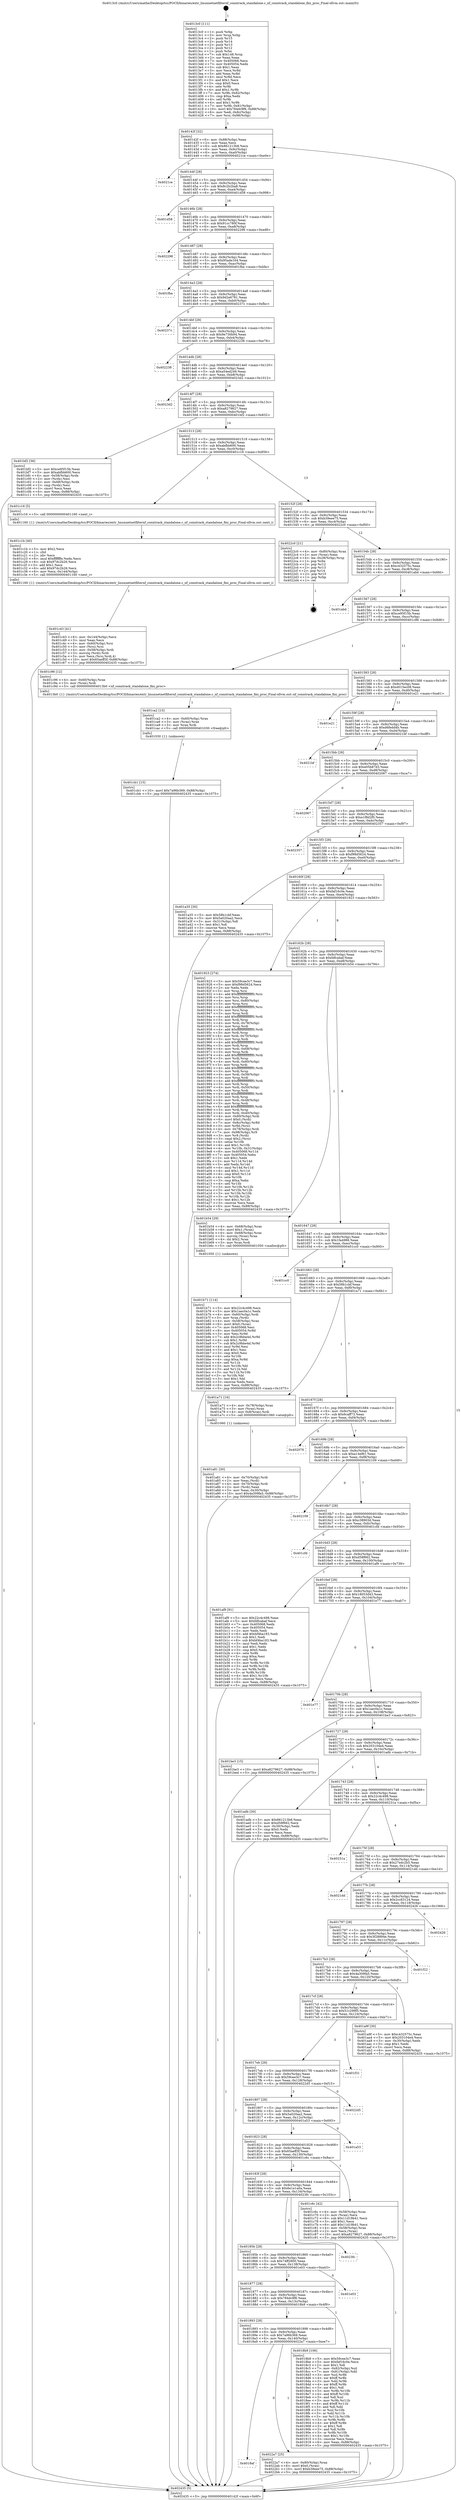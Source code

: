 digraph "0x4013c0" {
  label = "0x4013c0 (/mnt/c/Users/mathe/Desktop/tcc/POCII/binaries/extr_linuxnetnetfilternf_conntrack_standalone.c_nf_conntrack_standalone_fini_proc_Final-ollvm.out::main(0))"
  labelloc = "t"
  node[shape=record]

  Entry [label="",width=0.3,height=0.3,shape=circle,fillcolor=black,style=filled]
  "0x40142f" [label="{
     0x40142f [32]\l
     | [instrs]\l
     &nbsp;&nbsp;0x40142f \<+6\>: mov -0x88(%rbp),%eax\l
     &nbsp;&nbsp;0x401435 \<+2\>: mov %eax,%ecx\l
     &nbsp;&nbsp;0x401437 \<+6\>: sub $0x861213b8,%ecx\l
     &nbsp;&nbsp;0x40143d \<+6\>: mov %eax,-0x9c(%rbp)\l
     &nbsp;&nbsp;0x401443 \<+6\>: mov %ecx,-0xa0(%rbp)\l
     &nbsp;&nbsp;0x401449 \<+6\>: je 00000000004021ce \<main+0xe0e\>\l
  }"]
  "0x4021ce" [label="{
     0x4021ce\l
  }", style=dashed]
  "0x40144f" [label="{
     0x40144f [28]\l
     | [instrs]\l
     &nbsp;&nbsp;0x40144f \<+5\>: jmp 0000000000401454 \<main+0x94\>\l
     &nbsp;&nbsp;0x401454 \<+6\>: mov -0x9c(%rbp),%eax\l
     &nbsp;&nbsp;0x40145a \<+5\>: sub $0x8c2b2ba8,%eax\l
     &nbsp;&nbsp;0x40145f \<+6\>: mov %eax,-0xa4(%rbp)\l
     &nbsp;&nbsp;0x401465 \<+6\>: je 0000000000401d58 \<main+0x998\>\l
  }"]
  Exit [label="",width=0.3,height=0.3,shape=circle,fillcolor=black,style=filled,peripheries=2]
  "0x401d58" [label="{
     0x401d58\l
  }", style=dashed]
  "0x40146b" [label="{
     0x40146b [28]\l
     | [instrs]\l
     &nbsp;&nbsp;0x40146b \<+5\>: jmp 0000000000401470 \<main+0xb0\>\l
     &nbsp;&nbsp;0x401470 \<+6\>: mov -0x9c(%rbp),%eax\l
     &nbsp;&nbsp;0x401476 \<+5\>: sub $0x91cc780f,%eax\l
     &nbsp;&nbsp;0x40147b \<+6\>: mov %eax,-0xa8(%rbp)\l
     &nbsp;&nbsp;0x401481 \<+6\>: je 0000000000402298 \<main+0xed8\>\l
  }"]
  "0x4018af" [label="{
     0x4018af\l
  }", style=dashed]
  "0x402298" [label="{
     0x402298\l
  }", style=dashed]
  "0x401487" [label="{
     0x401487 [28]\l
     | [instrs]\l
     &nbsp;&nbsp;0x401487 \<+5\>: jmp 000000000040148c \<main+0xcc\>\l
     &nbsp;&nbsp;0x40148c \<+6\>: mov -0x9c(%rbp),%eax\l
     &nbsp;&nbsp;0x401492 \<+5\>: sub $0x95ade164,%eax\l
     &nbsp;&nbsp;0x401497 \<+6\>: mov %eax,-0xac(%rbp)\l
     &nbsp;&nbsp;0x40149d \<+6\>: je 0000000000401fba \<main+0xbfa\>\l
  }"]
  "0x4022a7" [label="{
     0x4022a7 [25]\l
     | [instrs]\l
     &nbsp;&nbsp;0x4022a7 \<+4\>: mov -0x80(%rbp),%rax\l
     &nbsp;&nbsp;0x4022ab \<+6\>: movl $0x0,(%rax)\l
     &nbsp;&nbsp;0x4022b1 \<+10\>: movl $0xb39eee75,-0x88(%rbp)\l
     &nbsp;&nbsp;0x4022bb \<+5\>: jmp 0000000000402435 \<main+0x1075\>\l
  }"]
  "0x401fba" [label="{
     0x401fba\l
  }", style=dashed]
  "0x4014a3" [label="{
     0x4014a3 [28]\l
     | [instrs]\l
     &nbsp;&nbsp;0x4014a3 \<+5\>: jmp 00000000004014a8 \<main+0xe8\>\l
     &nbsp;&nbsp;0x4014a8 \<+6\>: mov -0x9c(%rbp),%eax\l
     &nbsp;&nbsp;0x4014ae \<+5\>: sub $0x9d2e6781,%eax\l
     &nbsp;&nbsp;0x4014b3 \<+6\>: mov %eax,-0xb0(%rbp)\l
     &nbsp;&nbsp;0x4014b9 \<+6\>: je 000000000040237c \<main+0xfbc\>\l
  }"]
  "0x401cb1" [label="{
     0x401cb1 [15]\l
     | [instrs]\l
     &nbsp;&nbsp;0x401cb1 \<+10\>: movl $0x7a96b369,-0x88(%rbp)\l
     &nbsp;&nbsp;0x401cbb \<+5\>: jmp 0000000000402435 \<main+0x1075\>\l
  }"]
  "0x40237c" [label="{
     0x40237c\l
  }", style=dashed]
  "0x4014bf" [label="{
     0x4014bf [28]\l
     | [instrs]\l
     &nbsp;&nbsp;0x4014bf \<+5\>: jmp 00000000004014c4 \<main+0x104\>\l
     &nbsp;&nbsp;0x4014c4 \<+6\>: mov -0x9c(%rbp),%eax\l
     &nbsp;&nbsp;0x4014ca \<+5\>: sub $0x9e730b94,%eax\l
     &nbsp;&nbsp;0x4014cf \<+6\>: mov %eax,-0xb4(%rbp)\l
     &nbsp;&nbsp;0x4014d5 \<+6\>: je 0000000000402238 \<main+0xe78\>\l
  }"]
  "0x401ca2" [label="{
     0x401ca2 [15]\l
     | [instrs]\l
     &nbsp;&nbsp;0x401ca2 \<+4\>: mov -0x60(%rbp),%rax\l
     &nbsp;&nbsp;0x401ca6 \<+3\>: mov (%rax),%rax\l
     &nbsp;&nbsp;0x401ca9 \<+3\>: mov %rax,%rdi\l
     &nbsp;&nbsp;0x401cac \<+5\>: call 0000000000401030 \<free@plt\>\l
     | [calls]\l
     &nbsp;&nbsp;0x401030 \{1\} (unknown)\l
  }"]
  "0x402238" [label="{
     0x402238\l
  }", style=dashed]
  "0x4014db" [label="{
     0x4014db [28]\l
     | [instrs]\l
     &nbsp;&nbsp;0x4014db \<+5\>: jmp 00000000004014e0 \<main+0x120\>\l
     &nbsp;&nbsp;0x4014e0 \<+6\>: mov -0x9c(%rbp),%eax\l
     &nbsp;&nbsp;0x4014e6 \<+5\>: sub $0xa54ed249,%eax\l
     &nbsp;&nbsp;0x4014eb \<+6\>: mov %eax,-0xb8(%rbp)\l
     &nbsp;&nbsp;0x4014f1 \<+6\>: je 00000000004023d2 \<main+0x1012\>\l
  }"]
  "0x401c43" [label="{
     0x401c43 [41]\l
     | [instrs]\l
     &nbsp;&nbsp;0x401c43 \<+6\>: mov -0x144(%rbp),%ecx\l
     &nbsp;&nbsp;0x401c49 \<+3\>: imul %eax,%ecx\l
     &nbsp;&nbsp;0x401c4c \<+4\>: mov -0x60(%rbp),%rsi\l
     &nbsp;&nbsp;0x401c50 \<+3\>: mov (%rsi),%rsi\l
     &nbsp;&nbsp;0x401c53 \<+4\>: mov -0x58(%rbp),%rdi\l
     &nbsp;&nbsp;0x401c57 \<+3\>: movslq (%rdi),%rdi\l
     &nbsp;&nbsp;0x401c5a \<+3\>: mov %ecx,(%rsi,%rdi,4)\l
     &nbsp;&nbsp;0x401c5d \<+10\>: movl $0x65aeff3f,-0x88(%rbp)\l
     &nbsp;&nbsp;0x401c67 \<+5\>: jmp 0000000000402435 \<main+0x1075\>\l
  }"]
  "0x4023d2" [label="{
     0x4023d2\l
  }", style=dashed]
  "0x4014f7" [label="{
     0x4014f7 [28]\l
     | [instrs]\l
     &nbsp;&nbsp;0x4014f7 \<+5\>: jmp 00000000004014fc \<main+0x13c\>\l
     &nbsp;&nbsp;0x4014fc \<+6\>: mov -0x9c(%rbp),%eax\l
     &nbsp;&nbsp;0x401502 \<+5\>: sub $0xa8279627,%eax\l
     &nbsp;&nbsp;0x401507 \<+6\>: mov %eax,-0xbc(%rbp)\l
     &nbsp;&nbsp;0x40150d \<+6\>: je 0000000000401bf2 \<main+0x832\>\l
  }"]
  "0x401c1b" [label="{
     0x401c1b [40]\l
     | [instrs]\l
     &nbsp;&nbsp;0x401c1b \<+5\>: mov $0x2,%ecx\l
     &nbsp;&nbsp;0x401c20 \<+1\>: cltd\l
     &nbsp;&nbsp;0x401c21 \<+2\>: idiv %ecx\l
     &nbsp;&nbsp;0x401c23 \<+6\>: imul $0xfffffffe,%edx,%ecx\l
     &nbsp;&nbsp;0x401c29 \<+6\>: sub $0x97dc2b26,%ecx\l
     &nbsp;&nbsp;0x401c2f \<+3\>: add $0x1,%ecx\l
     &nbsp;&nbsp;0x401c32 \<+6\>: add $0x97dc2b26,%ecx\l
     &nbsp;&nbsp;0x401c38 \<+6\>: mov %ecx,-0x144(%rbp)\l
     &nbsp;&nbsp;0x401c3e \<+5\>: call 0000000000401160 \<next_i\>\l
     | [calls]\l
     &nbsp;&nbsp;0x401160 \{1\} (/mnt/c/Users/mathe/Desktop/tcc/POCII/binaries/extr_linuxnetnetfilternf_conntrack_standalone.c_nf_conntrack_standalone_fini_proc_Final-ollvm.out::next_i)\l
  }"]
  "0x401bf2" [label="{
     0x401bf2 [36]\l
     | [instrs]\l
     &nbsp;&nbsp;0x401bf2 \<+5\>: mov $0xce95f15b,%eax\l
     &nbsp;&nbsp;0x401bf7 \<+5\>: mov $0xabfbb600,%ecx\l
     &nbsp;&nbsp;0x401bfc \<+4\>: mov -0x58(%rbp),%rdx\l
     &nbsp;&nbsp;0x401c00 \<+2\>: mov (%rdx),%esi\l
     &nbsp;&nbsp;0x401c02 \<+4\>: mov -0x68(%rbp),%rdx\l
     &nbsp;&nbsp;0x401c06 \<+2\>: cmp (%rdx),%esi\l
     &nbsp;&nbsp;0x401c08 \<+3\>: cmovl %ecx,%eax\l
     &nbsp;&nbsp;0x401c0b \<+6\>: mov %eax,-0x88(%rbp)\l
     &nbsp;&nbsp;0x401c11 \<+5\>: jmp 0000000000402435 \<main+0x1075\>\l
  }"]
  "0x401513" [label="{
     0x401513 [28]\l
     | [instrs]\l
     &nbsp;&nbsp;0x401513 \<+5\>: jmp 0000000000401518 \<main+0x158\>\l
     &nbsp;&nbsp;0x401518 \<+6\>: mov -0x9c(%rbp),%eax\l
     &nbsp;&nbsp;0x40151e \<+5\>: sub $0xabfbb600,%eax\l
     &nbsp;&nbsp;0x401523 \<+6\>: mov %eax,-0xc0(%rbp)\l
     &nbsp;&nbsp;0x401529 \<+6\>: je 0000000000401c16 \<main+0x856\>\l
  }"]
  "0x401b71" [label="{
     0x401b71 [114]\l
     | [instrs]\l
     &nbsp;&nbsp;0x401b71 \<+5\>: mov $0x22c4c498,%ecx\l
     &nbsp;&nbsp;0x401b76 \<+5\>: mov $0x1aec0a1c,%edx\l
     &nbsp;&nbsp;0x401b7b \<+4\>: mov -0x60(%rbp),%rdi\l
     &nbsp;&nbsp;0x401b7f \<+3\>: mov %rax,(%rdi)\l
     &nbsp;&nbsp;0x401b82 \<+4\>: mov -0x58(%rbp),%rax\l
     &nbsp;&nbsp;0x401b86 \<+6\>: movl $0x0,(%rax)\l
     &nbsp;&nbsp;0x401b8c \<+7\>: mov 0x405068,%esi\l
     &nbsp;&nbsp;0x401b93 \<+8\>: mov 0x405054,%r8d\l
     &nbsp;&nbsp;0x401b9b \<+3\>: mov %esi,%r9d\l
     &nbsp;&nbsp;0x401b9e \<+7\>: add $0x2c9bbe4d,%r9d\l
     &nbsp;&nbsp;0x401ba5 \<+4\>: sub $0x1,%r9d\l
     &nbsp;&nbsp;0x401ba9 \<+7\>: sub $0x2c9bbe4d,%r9d\l
     &nbsp;&nbsp;0x401bb0 \<+4\>: imul %r9d,%esi\l
     &nbsp;&nbsp;0x401bb4 \<+3\>: and $0x1,%esi\l
     &nbsp;&nbsp;0x401bb7 \<+3\>: cmp $0x0,%esi\l
     &nbsp;&nbsp;0x401bba \<+4\>: sete %r10b\l
     &nbsp;&nbsp;0x401bbe \<+4\>: cmp $0xa,%r8d\l
     &nbsp;&nbsp;0x401bc2 \<+4\>: setl %r11b\l
     &nbsp;&nbsp;0x401bc6 \<+3\>: mov %r10b,%bl\l
     &nbsp;&nbsp;0x401bc9 \<+3\>: and %r11b,%bl\l
     &nbsp;&nbsp;0x401bcc \<+3\>: xor %r11b,%r10b\l
     &nbsp;&nbsp;0x401bcf \<+3\>: or %r10b,%bl\l
     &nbsp;&nbsp;0x401bd2 \<+3\>: test $0x1,%bl\l
     &nbsp;&nbsp;0x401bd5 \<+3\>: cmovne %edx,%ecx\l
     &nbsp;&nbsp;0x401bd8 \<+6\>: mov %ecx,-0x88(%rbp)\l
     &nbsp;&nbsp;0x401bde \<+5\>: jmp 0000000000402435 \<main+0x1075\>\l
  }"]
  "0x401c16" [label="{
     0x401c16 [5]\l
     | [instrs]\l
     &nbsp;&nbsp;0x401c16 \<+5\>: call 0000000000401160 \<next_i\>\l
     | [calls]\l
     &nbsp;&nbsp;0x401160 \{1\} (/mnt/c/Users/mathe/Desktop/tcc/POCII/binaries/extr_linuxnetnetfilternf_conntrack_standalone.c_nf_conntrack_standalone_fini_proc_Final-ollvm.out::next_i)\l
  }"]
  "0x40152f" [label="{
     0x40152f [28]\l
     | [instrs]\l
     &nbsp;&nbsp;0x40152f \<+5\>: jmp 0000000000401534 \<main+0x174\>\l
     &nbsp;&nbsp;0x401534 \<+6\>: mov -0x9c(%rbp),%eax\l
     &nbsp;&nbsp;0x40153a \<+5\>: sub $0xb39eee75,%eax\l
     &nbsp;&nbsp;0x40153f \<+6\>: mov %eax,-0xc4(%rbp)\l
     &nbsp;&nbsp;0x401545 \<+6\>: je 00000000004022c0 \<main+0xf00\>\l
  }"]
  "0x401a81" [label="{
     0x401a81 [30]\l
     | [instrs]\l
     &nbsp;&nbsp;0x401a81 \<+4\>: mov -0x70(%rbp),%rdi\l
     &nbsp;&nbsp;0x401a85 \<+2\>: mov %eax,(%rdi)\l
     &nbsp;&nbsp;0x401a87 \<+4\>: mov -0x70(%rbp),%rdi\l
     &nbsp;&nbsp;0x401a8b \<+2\>: mov (%rdi),%eax\l
     &nbsp;&nbsp;0x401a8d \<+3\>: mov %eax,-0x30(%rbp)\l
     &nbsp;&nbsp;0x401a90 \<+10\>: movl $0x4a309fa5,-0x88(%rbp)\l
     &nbsp;&nbsp;0x401a9a \<+5\>: jmp 0000000000402435 \<main+0x1075\>\l
  }"]
  "0x4022c0" [label="{
     0x4022c0 [21]\l
     | [instrs]\l
     &nbsp;&nbsp;0x4022c0 \<+4\>: mov -0x80(%rbp),%rax\l
     &nbsp;&nbsp;0x4022c4 \<+2\>: mov (%rax),%eax\l
     &nbsp;&nbsp;0x4022c6 \<+4\>: lea -0x28(%rbp),%rsp\l
     &nbsp;&nbsp;0x4022ca \<+1\>: pop %rbx\l
     &nbsp;&nbsp;0x4022cb \<+2\>: pop %r12\l
     &nbsp;&nbsp;0x4022cd \<+2\>: pop %r13\l
     &nbsp;&nbsp;0x4022cf \<+2\>: pop %r14\l
     &nbsp;&nbsp;0x4022d1 \<+2\>: pop %r15\l
     &nbsp;&nbsp;0x4022d3 \<+1\>: pop %rbp\l
     &nbsp;&nbsp;0x4022d4 \<+1\>: ret\l
  }"]
  "0x40154b" [label="{
     0x40154b [28]\l
     | [instrs]\l
     &nbsp;&nbsp;0x40154b \<+5\>: jmp 0000000000401550 \<main+0x190\>\l
     &nbsp;&nbsp;0x401550 \<+6\>: mov -0x9c(%rbp),%eax\l
     &nbsp;&nbsp;0x401556 \<+5\>: sub $0xc432575c,%eax\l
     &nbsp;&nbsp;0x40155b \<+6\>: mov %eax,-0xc8(%rbp)\l
     &nbsp;&nbsp;0x401561 \<+6\>: je 0000000000401abd \<main+0x6fd\>\l
  }"]
  "0x4013c0" [label="{
     0x4013c0 [111]\l
     | [instrs]\l
     &nbsp;&nbsp;0x4013c0 \<+1\>: push %rbp\l
     &nbsp;&nbsp;0x4013c1 \<+3\>: mov %rsp,%rbp\l
     &nbsp;&nbsp;0x4013c4 \<+2\>: push %r15\l
     &nbsp;&nbsp;0x4013c6 \<+2\>: push %r14\l
     &nbsp;&nbsp;0x4013c8 \<+2\>: push %r13\l
     &nbsp;&nbsp;0x4013ca \<+2\>: push %r12\l
     &nbsp;&nbsp;0x4013cc \<+1\>: push %rbx\l
     &nbsp;&nbsp;0x4013cd \<+7\>: sub $0x148,%rsp\l
     &nbsp;&nbsp;0x4013d4 \<+2\>: xor %eax,%eax\l
     &nbsp;&nbsp;0x4013d6 \<+7\>: mov 0x405068,%ecx\l
     &nbsp;&nbsp;0x4013dd \<+7\>: mov 0x405054,%edx\l
     &nbsp;&nbsp;0x4013e4 \<+3\>: sub $0x1,%eax\l
     &nbsp;&nbsp;0x4013e7 \<+3\>: mov %ecx,%r8d\l
     &nbsp;&nbsp;0x4013ea \<+3\>: add %eax,%r8d\l
     &nbsp;&nbsp;0x4013ed \<+4\>: imul %r8d,%ecx\l
     &nbsp;&nbsp;0x4013f1 \<+3\>: and $0x1,%ecx\l
     &nbsp;&nbsp;0x4013f4 \<+3\>: cmp $0x0,%ecx\l
     &nbsp;&nbsp;0x4013f7 \<+4\>: sete %r9b\l
     &nbsp;&nbsp;0x4013fb \<+4\>: and $0x1,%r9b\l
     &nbsp;&nbsp;0x4013ff \<+7\>: mov %r9b,-0x82(%rbp)\l
     &nbsp;&nbsp;0x401406 \<+3\>: cmp $0xa,%edx\l
     &nbsp;&nbsp;0x401409 \<+4\>: setl %r9b\l
     &nbsp;&nbsp;0x40140d \<+4\>: and $0x1,%r9b\l
     &nbsp;&nbsp;0x401411 \<+7\>: mov %r9b,-0x81(%rbp)\l
     &nbsp;&nbsp;0x401418 \<+10\>: movl $0x784dc9f6,-0x88(%rbp)\l
     &nbsp;&nbsp;0x401422 \<+6\>: mov %edi,-0x8c(%rbp)\l
     &nbsp;&nbsp;0x401428 \<+7\>: mov %rsi,-0x98(%rbp)\l
  }"]
  "0x401abd" [label="{
     0x401abd\l
  }", style=dashed]
  "0x401567" [label="{
     0x401567 [28]\l
     | [instrs]\l
     &nbsp;&nbsp;0x401567 \<+5\>: jmp 000000000040156c \<main+0x1ac\>\l
     &nbsp;&nbsp;0x40156c \<+6\>: mov -0x9c(%rbp),%eax\l
     &nbsp;&nbsp;0x401572 \<+5\>: sub $0xce95f15b,%eax\l
     &nbsp;&nbsp;0x401577 \<+6\>: mov %eax,-0xcc(%rbp)\l
     &nbsp;&nbsp;0x40157d \<+6\>: je 0000000000401c96 \<main+0x8d6\>\l
  }"]
  "0x402435" [label="{
     0x402435 [5]\l
     | [instrs]\l
     &nbsp;&nbsp;0x402435 \<+5\>: jmp 000000000040142f \<main+0x6f\>\l
  }"]
  "0x401c96" [label="{
     0x401c96 [12]\l
     | [instrs]\l
     &nbsp;&nbsp;0x401c96 \<+4\>: mov -0x60(%rbp),%rax\l
     &nbsp;&nbsp;0x401c9a \<+3\>: mov (%rax),%rdi\l
     &nbsp;&nbsp;0x401c9d \<+5\>: call 00000000004013b0 \<nf_conntrack_standalone_fini_proc\>\l
     | [calls]\l
     &nbsp;&nbsp;0x4013b0 \{1\} (/mnt/c/Users/mathe/Desktop/tcc/POCII/binaries/extr_linuxnetnetfilternf_conntrack_standalone.c_nf_conntrack_standalone_fini_proc_Final-ollvm.out::nf_conntrack_standalone_fini_proc)\l
  }"]
  "0x401583" [label="{
     0x401583 [28]\l
     | [instrs]\l
     &nbsp;&nbsp;0x401583 \<+5\>: jmp 0000000000401588 \<main+0x1c8\>\l
     &nbsp;&nbsp;0x401588 \<+6\>: mov -0x9c(%rbp),%eax\l
     &nbsp;&nbsp;0x40158e \<+5\>: sub $0xd015ec08,%eax\l
     &nbsp;&nbsp;0x401593 \<+6\>: mov %eax,-0xd0(%rbp)\l
     &nbsp;&nbsp;0x401599 \<+6\>: je 0000000000401e21 \<main+0xa61\>\l
  }"]
  "0x401893" [label="{
     0x401893 [28]\l
     | [instrs]\l
     &nbsp;&nbsp;0x401893 \<+5\>: jmp 0000000000401898 \<main+0x4d8\>\l
     &nbsp;&nbsp;0x401898 \<+6\>: mov -0x9c(%rbp),%eax\l
     &nbsp;&nbsp;0x40189e \<+5\>: sub $0x7a96b369,%eax\l
     &nbsp;&nbsp;0x4018a3 \<+6\>: mov %eax,-0x140(%rbp)\l
     &nbsp;&nbsp;0x4018a9 \<+6\>: je 00000000004022a7 \<main+0xee7\>\l
  }"]
  "0x401e21" [label="{
     0x401e21\l
  }", style=dashed]
  "0x40159f" [label="{
     0x40159f [28]\l
     | [instrs]\l
     &nbsp;&nbsp;0x40159f \<+5\>: jmp 00000000004015a4 \<main+0x1e4\>\l
     &nbsp;&nbsp;0x4015a4 \<+6\>: mov -0x9c(%rbp),%eax\l
     &nbsp;&nbsp;0x4015aa \<+5\>: sub $0xd6fedd4b,%eax\l
     &nbsp;&nbsp;0x4015af \<+6\>: mov %eax,-0xd4(%rbp)\l
     &nbsp;&nbsp;0x4015b5 \<+6\>: je 00000000004021bf \<main+0xdff\>\l
  }"]
  "0x4018b9" [label="{
     0x4018b9 [106]\l
     | [instrs]\l
     &nbsp;&nbsp;0x4018b9 \<+5\>: mov $0x59cee3c7,%eax\l
     &nbsp;&nbsp;0x4018be \<+5\>: mov $0xfaf16c0e,%ecx\l
     &nbsp;&nbsp;0x4018c3 \<+2\>: mov $0x1,%dl\l
     &nbsp;&nbsp;0x4018c5 \<+7\>: mov -0x82(%rbp),%sil\l
     &nbsp;&nbsp;0x4018cc \<+7\>: mov -0x81(%rbp),%dil\l
     &nbsp;&nbsp;0x4018d3 \<+3\>: mov %sil,%r8b\l
     &nbsp;&nbsp;0x4018d6 \<+4\>: xor $0xff,%r8b\l
     &nbsp;&nbsp;0x4018da \<+3\>: mov %dil,%r9b\l
     &nbsp;&nbsp;0x4018dd \<+4\>: xor $0xff,%r9b\l
     &nbsp;&nbsp;0x4018e1 \<+3\>: xor $0x1,%dl\l
     &nbsp;&nbsp;0x4018e4 \<+3\>: mov %r8b,%r10b\l
     &nbsp;&nbsp;0x4018e7 \<+4\>: and $0xff,%r10b\l
     &nbsp;&nbsp;0x4018eb \<+3\>: and %dl,%sil\l
     &nbsp;&nbsp;0x4018ee \<+3\>: mov %r9b,%r11b\l
     &nbsp;&nbsp;0x4018f1 \<+4\>: and $0xff,%r11b\l
     &nbsp;&nbsp;0x4018f5 \<+3\>: and %dl,%dil\l
     &nbsp;&nbsp;0x4018f8 \<+3\>: or %sil,%r10b\l
     &nbsp;&nbsp;0x4018fb \<+3\>: or %dil,%r11b\l
     &nbsp;&nbsp;0x4018fe \<+3\>: xor %r11b,%r10b\l
     &nbsp;&nbsp;0x401901 \<+3\>: or %r9b,%r8b\l
     &nbsp;&nbsp;0x401904 \<+4\>: xor $0xff,%r8b\l
     &nbsp;&nbsp;0x401908 \<+3\>: or $0x1,%dl\l
     &nbsp;&nbsp;0x40190b \<+3\>: and %dl,%r8b\l
     &nbsp;&nbsp;0x40190e \<+3\>: or %r8b,%r10b\l
     &nbsp;&nbsp;0x401911 \<+4\>: test $0x1,%r10b\l
     &nbsp;&nbsp;0x401915 \<+3\>: cmovne %ecx,%eax\l
     &nbsp;&nbsp;0x401918 \<+6\>: mov %eax,-0x88(%rbp)\l
     &nbsp;&nbsp;0x40191e \<+5\>: jmp 0000000000402435 \<main+0x1075\>\l
  }"]
  "0x4021bf" [label="{
     0x4021bf\l
  }", style=dashed]
  "0x4015bb" [label="{
     0x4015bb [28]\l
     | [instrs]\l
     &nbsp;&nbsp;0x4015bb \<+5\>: jmp 00000000004015c0 \<main+0x200\>\l
     &nbsp;&nbsp;0x4015c0 \<+6\>: mov -0x9c(%rbp),%eax\l
     &nbsp;&nbsp;0x4015c6 \<+5\>: sub $0xe05b87d3,%eax\l
     &nbsp;&nbsp;0x4015cb \<+6\>: mov %eax,-0xd8(%rbp)\l
     &nbsp;&nbsp;0x4015d1 \<+6\>: je 0000000000402067 \<main+0xca7\>\l
  }"]
  "0x401877" [label="{
     0x401877 [28]\l
     | [instrs]\l
     &nbsp;&nbsp;0x401877 \<+5\>: jmp 000000000040187c \<main+0x4bc\>\l
     &nbsp;&nbsp;0x40187c \<+6\>: mov -0x9c(%rbp),%eax\l
     &nbsp;&nbsp;0x401882 \<+5\>: sub $0x784dc9f6,%eax\l
     &nbsp;&nbsp;0x401887 \<+6\>: mov %eax,-0x13c(%rbp)\l
     &nbsp;&nbsp;0x40188d \<+6\>: je 00000000004018b9 \<main+0x4f9\>\l
  }"]
  "0x402067" [label="{
     0x402067\l
  }", style=dashed]
  "0x4015d7" [label="{
     0x4015d7 [28]\l
     | [instrs]\l
     &nbsp;&nbsp;0x4015d7 \<+5\>: jmp 00000000004015dc \<main+0x21c\>\l
     &nbsp;&nbsp;0x4015dc \<+6\>: mov -0x9c(%rbp),%eax\l
     &nbsp;&nbsp;0x4015e2 \<+5\>: sub $0xe1f8d2f0,%eax\l
     &nbsp;&nbsp;0x4015e7 \<+6\>: mov %eax,-0xdc(%rbp)\l
     &nbsp;&nbsp;0x4015ed \<+6\>: je 0000000000402357 \<main+0xf97\>\l
  }"]
  "0x401e03" [label="{
     0x401e03\l
  }", style=dashed]
  "0x402357" [label="{
     0x402357\l
  }", style=dashed]
  "0x4015f3" [label="{
     0x4015f3 [28]\l
     | [instrs]\l
     &nbsp;&nbsp;0x4015f3 \<+5\>: jmp 00000000004015f8 \<main+0x238\>\l
     &nbsp;&nbsp;0x4015f8 \<+6\>: mov -0x9c(%rbp),%eax\l
     &nbsp;&nbsp;0x4015fe \<+5\>: sub $0xf98d5624,%eax\l
     &nbsp;&nbsp;0x401603 \<+6\>: mov %eax,-0xe0(%rbp)\l
     &nbsp;&nbsp;0x401609 \<+6\>: je 0000000000401a35 \<main+0x675\>\l
  }"]
  "0x40185b" [label="{
     0x40185b [28]\l
     | [instrs]\l
     &nbsp;&nbsp;0x40185b \<+5\>: jmp 0000000000401860 \<main+0x4a0\>\l
     &nbsp;&nbsp;0x401860 \<+6\>: mov -0x9c(%rbp),%eax\l
     &nbsp;&nbsp;0x401866 \<+5\>: sub $0x74ff2800,%eax\l
     &nbsp;&nbsp;0x40186b \<+6\>: mov %eax,-0x138(%rbp)\l
     &nbsp;&nbsp;0x401871 \<+6\>: je 0000000000401e03 \<main+0xa43\>\l
  }"]
  "0x401a35" [label="{
     0x401a35 [30]\l
     | [instrs]\l
     &nbsp;&nbsp;0x401a35 \<+5\>: mov $0x58b1cbf,%eax\l
     &nbsp;&nbsp;0x401a3a \<+5\>: mov $0x5a020aa2,%ecx\l
     &nbsp;&nbsp;0x401a3f \<+3\>: mov -0x31(%rbp),%dl\l
     &nbsp;&nbsp;0x401a42 \<+3\>: test $0x1,%dl\l
     &nbsp;&nbsp;0x401a45 \<+3\>: cmovne %ecx,%eax\l
     &nbsp;&nbsp;0x401a48 \<+6\>: mov %eax,-0x88(%rbp)\l
     &nbsp;&nbsp;0x401a4e \<+5\>: jmp 0000000000402435 \<main+0x1075\>\l
  }"]
  "0x40160f" [label="{
     0x40160f [28]\l
     | [instrs]\l
     &nbsp;&nbsp;0x40160f \<+5\>: jmp 0000000000401614 \<main+0x254\>\l
     &nbsp;&nbsp;0x401614 \<+6\>: mov -0x9c(%rbp),%eax\l
     &nbsp;&nbsp;0x40161a \<+5\>: sub $0xfaf16c0e,%eax\l
     &nbsp;&nbsp;0x40161f \<+6\>: mov %eax,-0xe4(%rbp)\l
     &nbsp;&nbsp;0x401625 \<+6\>: je 0000000000401923 \<main+0x563\>\l
  }"]
  "0x4023fc" [label="{
     0x4023fc\l
  }", style=dashed]
  "0x401923" [label="{
     0x401923 [274]\l
     | [instrs]\l
     &nbsp;&nbsp;0x401923 \<+5\>: mov $0x59cee3c7,%eax\l
     &nbsp;&nbsp;0x401928 \<+5\>: mov $0xf98d5624,%ecx\l
     &nbsp;&nbsp;0x40192d \<+2\>: xor %edx,%edx\l
     &nbsp;&nbsp;0x40192f \<+3\>: mov %rsp,%rsi\l
     &nbsp;&nbsp;0x401932 \<+4\>: add $0xfffffffffffffff0,%rsi\l
     &nbsp;&nbsp;0x401936 \<+3\>: mov %rsi,%rsp\l
     &nbsp;&nbsp;0x401939 \<+4\>: mov %rsi,-0x80(%rbp)\l
     &nbsp;&nbsp;0x40193d \<+3\>: mov %rsp,%rsi\l
     &nbsp;&nbsp;0x401940 \<+4\>: add $0xfffffffffffffff0,%rsi\l
     &nbsp;&nbsp;0x401944 \<+3\>: mov %rsi,%rsp\l
     &nbsp;&nbsp;0x401947 \<+3\>: mov %rsp,%rdi\l
     &nbsp;&nbsp;0x40194a \<+4\>: add $0xfffffffffffffff0,%rdi\l
     &nbsp;&nbsp;0x40194e \<+3\>: mov %rdi,%rsp\l
     &nbsp;&nbsp;0x401951 \<+4\>: mov %rdi,-0x78(%rbp)\l
     &nbsp;&nbsp;0x401955 \<+3\>: mov %rsp,%rdi\l
     &nbsp;&nbsp;0x401958 \<+4\>: add $0xfffffffffffffff0,%rdi\l
     &nbsp;&nbsp;0x40195c \<+3\>: mov %rdi,%rsp\l
     &nbsp;&nbsp;0x40195f \<+4\>: mov %rdi,-0x70(%rbp)\l
     &nbsp;&nbsp;0x401963 \<+3\>: mov %rsp,%rdi\l
     &nbsp;&nbsp;0x401966 \<+4\>: add $0xfffffffffffffff0,%rdi\l
     &nbsp;&nbsp;0x40196a \<+3\>: mov %rdi,%rsp\l
     &nbsp;&nbsp;0x40196d \<+4\>: mov %rdi,-0x68(%rbp)\l
     &nbsp;&nbsp;0x401971 \<+3\>: mov %rsp,%rdi\l
     &nbsp;&nbsp;0x401974 \<+4\>: add $0xfffffffffffffff0,%rdi\l
     &nbsp;&nbsp;0x401978 \<+3\>: mov %rdi,%rsp\l
     &nbsp;&nbsp;0x40197b \<+4\>: mov %rdi,-0x60(%rbp)\l
     &nbsp;&nbsp;0x40197f \<+3\>: mov %rsp,%rdi\l
     &nbsp;&nbsp;0x401982 \<+4\>: add $0xfffffffffffffff0,%rdi\l
     &nbsp;&nbsp;0x401986 \<+3\>: mov %rdi,%rsp\l
     &nbsp;&nbsp;0x401989 \<+4\>: mov %rdi,-0x58(%rbp)\l
     &nbsp;&nbsp;0x40198d \<+3\>: mov %rsp,%rdi\l
     &nbsp;&nbsp;0x401990 \<+4\>: add $0xfffffffffffffff0,%rdi\l
     &nbsp;&nbsp;0x401994 \<+3\>: mov %rdi,%rsp\l
     &nbsp;&nbsp;0x401997 \<+4\>: mov %rdi,-0x50(%rbp)\l
     &nbsp;&nbsp;0x40199b \<+3\>: mov %rsp,%rdi\l
     &nbsp;&nbsp;0x40199e \<+4\>: add $0xfffffffffffffff0,%rdi\l
     &nbsp;&nbsp;0x4019a2 \<+3\>: mov %rdi,%rsp\l
     &nbsp;&nbsp;0x4019a5 \<+4\>: mov %rdi,-0x48(%rbp)\l
     &nbsp;&nbsp;0x4019a9 \<+3\>: mov %rsp,%rdi\l
     &nbsp;&nbsp;0x4019ac \<+4\>: add $0xfffffffffffffff0,%rdi\l
     &nbsp;&nbsp;0x4019b0 \<+3\>: mov %rdi,%rsp\l
     &nbsp;&nbsp;0x4019b3 \<+4\>: mov %rdi,-0x40(%rbp)\l
     &nbsp;&nbsp;0x4019b7 \<+4\>: mov -0x80(%rbp),%rdi\l
     &nbsp;&nbsp;0x4019bb \<+6\>: movl $0x0,(%rdi)\l
     &nbsp;&nbsp;0x4019c1 \<+7\>: mov -0x8c(%rbp),%r8d\l
     &nbsp;&nbsp;0x4019c8 \<+3\>: mov %r8d,(%rsi)\l
     &nbsp;&nbsp;0x4019cb \<+4\>: mov -0x78(%rbp),%rdi\l
     &nbsp;&nbsp;0x4019cf \<+7\>: mov -0x98(%rbp),%r9\l
     &nbsp;&nbsp;0x4019d6 \<+3\>: mov %r9,(%rdi)\l
     &nbsp;&nbsp;0x4019d9 \<+3\>: cmpl $0x2,(%rsi)\l
     &nbsp;&nbsp;0x4019dc \<+4\>: setne %r10b\l
     &nbsp;&nbsp;0x4019e0 \<+4\>: and $0x1,%r10b\l
     &nbsp;&nbsp;0x4019e4 \<+4\>: mov %r10b,-0x31(%rbp)\l
     &nbsp;&nbsp;0x4019e8 \<+8\>: mov 0x405068,%r11d\l
     &nbsp;&nbsp;0x4019f0 \<+7\>: mov 0x405054,%ebx\l
     &nbsp;&nbsp;0x4019f7 \<+3\>: sub $0x1,%edx\l
     &nbsp;&nbsp;0x4019fa \<+3\>: mov %r11d,%r14d\l
     &nbsp;&nbsp;0x4019fd \<+3\>: add %edx,%r14d\l
     &nbsp;&nbsp;0x401a00 \<+4\>: imul %r14d,%r11d\l
     &nbsp;&nbsp;0x401a04 \<+4\>: and $0x1,%r11d\l
     &nbsp;&nbsp;0x401a08 \<+4\>: cmp $0x0,%r11d\l
     &nbsp;&nbsp;0x401a0c \<+4\>: sete %r10b\l
     &nbsp;&nbsp;0x401a10 \<+3\>: cmp $0xa,%ebx\l
     &nbsp;&nbsp;0x401a13 \<+4\>: setl %r15b\l
     &nbsp;&nbsp;0x401a17 \<+3\>: mov %r10b,%r12b\l
     &nbsp;&nbsp;0x401a1a \<+3\>: and %r15b,%r12b\l
     &nbsp;&nbsp;0x401a1d \<+3\>: xor %r15b,%r10b\l
     &nbsp;&nbsp;0x401a20 \<+3\>: or %r10b,%r12b\l
     &nbsp;&nbsp;0x401a23 \<+4\>: test $0x1,%r12b\l
     &nbsp;&nbsp;0x401a27 \<+3\>: cmovne %ecx,%eax\l
     &nbsp;&nbsp;0x401a2a \<+6\>: mov %eax,-0x88(%rbp)\l
     &nbsp;&nbsp;0x401a30 \<+5\>: jmp 0000000000402435 \<main+0x1075\>\l
  }"]
  "0x40162b" [label="{
     0x40162b [28]\l
     | [instrs]\l
     &nbsp;&nbsp;0x40162b \<+5\>: jmp 0000000000401630 \<main+0x270\>\l
     &nbsp;&nbsp;0x401630 \<+6\>: mov -0x9c(%rbp),%eax\l
     &nbsp;&nbsp;0x401636 \<+5\>: sub $0xfdfcabaf,%eax\l
     &nbsp;&nbsp;0x40163b \<+6\>: mov %eax,-0xe8(%rbp)\l
     &nbsp;&nbsp;0x401641 \<+6\>: je 0000000000401b54 \<main+0x794\>\l
  }"]
  "0x40183f" [label="{
     0x40183f [28]\l
     | [instrs]\l
     &nbsp;&nbsp;0x40183f \<+5\>: jmp 0000000000401844 \<main+0x484\>\l
     &nbsp;&nbsp;0x401844 \<+6\>: mov -0x9c(%rbp),%eax\l
     &nbsp;&nbsp;0x40184a \<+5\>: sub $0x6e1e1a0a,%eax\l
     &nbsp;&nbsp;0x40184f \<+6\>: mov %eax,-0x134(%rbp)\l
     &nbsp;&nbsp;0x401855 \<+6\>: je 00000000004023fc \<main+0x103c\>\l
  }"]
  "0x401b54" [label="{
     0x401b54 [29]\l
     | [instrs]\l
     &nbsp;&nbsp;0x401b54 \<+4\>: mov -0x68(%rbp),%rax\l
     &nbsp;&nbsp;0x401b58 \<+6\>: movl $0x1,(%rax)\l
     &nbsp;&nbsp;0x401b5e \<+4\>: mov -0x68(%rbp),%rax\l
     &nbsp;&nbsp;0x401b62 \<+3\>: movslq (%rax),%rax\l
     &nbsp;&nbsp;0x401b65 \<+4\>: shl $0x2,%rax\l
     &nbsp;&nbsp;0x401b69 \<+3\>: mov %rax,%rdi\l
     &nbsp;&nbsp;0x401b6c \<+5\>: call 0000000000401050 \<malloc@plt\>\l
     | [calls]\l
     &nbsp;&nbsp;0x401050 \{1\} (unknown)\l
  }"]
  "0x401647" [label="{
     0x401647 [28]\l
     | [instrs]\l
     &nbsp;&nbsp;0x401647 \<+5\>: jmp 000000000040164c \<main+0x28c\>\l
     &nbsp;&nbsp;0x40164c \<+6\>: mov -0x9c(%rbp),%eax\l
     &nbsp;&nbsp;0x401652 \<+5\>: sub $0x1fa4986,%eax\l
     &nbsp;&nbsp;0x401657 \<+6\>: mov %eax,-0xec(%rbp)\l
     &nbsp;&nbsp;0x40165d \<+6\>: je 0000000000401cc0 \<main+0x900\>\l
  }"]
  "0x401c6c" [label="{
     0x401c6c [42]\l
     | [instrs]\l
     &nbsp;&nbsp;0x401c6c \<+4\>: mov -0x58(%rbp),%rax\l
     &nbsp;&nbsp;0x401c70 \<+2\>: mov (%rax),%ecx\l
     &nbsp;&nbsp;0x401c72 \<+6\>: sub $0x11d19b41,%ecx\l
     &nbsp;&nbsp;0x401c78 \<+3\>: add $0x1,%ecx\l
     &nbsp;&nbsp;0x401c7b \<+6\>: add $0x11d19b41,%ecx\l
     &nbsp;&nbsp;0x401c81 \<+4\>: mov -0x58(%rbp),%rax\l
     &nbsp;&nbsp;0x401c85 \<+2\>: mov %ecx,(%rax)\l
     &nbsp;&nbsp;0x401c87 \<+10\>: movl $0xa8279627,-0x88(%rbp)\l
     &nbsp;&nbsp;0x401c91 \<+5\>: jmp 0000000000402435 \<main+0x1075\>\l
  }"]
  "0x401cc0" [label="{
     0x401cc0\l
  }", style=dashed]
  "0x401663" [label="{
     0x401663 [28]\l
     | [instrs]\l
     &nbsp;&nbsp;0x401663 \<+5\>: jmp 0000000000401668 \<main+0x2a8\>\l
     &nbsp;&nbsp;0x401668 \<+6\>: mov -0x9c(%rbp),%eax\l
     &nbsp;&nbsp;0x40166e \<+5\>: sub $0x58b1cbf,%eax\l
     &nbsp;&nbsp;0x401673 \<+6\>: mov %eax,-0xf0(%rbp)\l
     &nbsp;&nbsp;0x401679 \<+6\>: je 0000000000401a71 \<main+0x6b1\>\l
  }"]
  "0x401823" [label="{
     0x401823 [28]\l
     | [instrs]\l
     &nbsp;&nbsp;0x401823 \<+5\>: jmp 0000000000401828 \<main+0x468\>\l
     &nbsp;&nbsp;0x401828 \<+6\>: mov -0x9c(%rbp),%eax\l
     &nbsp;&nbsp;0x40182e \<+5\>: sub $0x65aeff3f,%eax\l
     &nbsp;&nbsp;0x401833 \<+6\>: mov %eax,-0x130(%rbp)\l
     &nbsp;&nbsp;0x401839 \<+6\>: je 0000000000401c6c \<main+0x8ac\>\l
  }"]
  "0x401a71" [label="{
     0x401a71 [16]\l
     | [instrs]\l
     &nbsp;&nbsp;0x401a71 \<+4\>: mov -0x78(%rbp),%rax\l
     &nbsp;&nbsp;0x401a75 \<+3\>: mov (%rax),%rax\l
     &nbsp;&nbsp;0x401a78 \<+4\>: mov 0x8(%rax),%rdi\l
     &nbsp;&nbsp;0x401a7c \<+5\>: call 0000000000401060 \<atoi@plt\>\l
     | [calls]\l
     &nbsp;&nbsp;0x401060 \{1\} (unknown)\l
  }"]
  "0x40167f" [label="{
     0x40167f [28]\l
     | [instrs]\l
     &nbsp;&nbsp;0x40167f \<+5\>: jmp 0000000000401684 \<main+0x2c4\>\l
     &nbsp;&nbsp;0x401684 \<+6\>: mov -0x9c(%rbp),%eax\l
     &nbsp;&nbsp;0x40168a \<+5\>: sub $0x6caff73,%eax\l
     &nbsp;&nbsp;0x40168f \<+6\>: mov %eax,-0xf4(%rbp)\l
     &nbsp;&nbsp;0x401695 \<+6\>: je 0000000000402076 \<main+0xcb6\>\l
  }"]
  "0x401a53" [label="{
     0x401a53\l
  }", style=dashed]
  "0x402076" [label="{
     0x402076\l
  }", style=dashed]
  "0x40169b" [label="{
     0x40169b [28]\l
     | [instrs]\l
     &nbsp;&nbsp;0x40169b \<+5\>: jmp 00000000004016a0 \<main+0x2e0\>\l
     &nbsp;&nbsp;0x4016a0 \<+6\>: mov -0x9c(%rbp),%eax\l
     &nbsp;&nbsp;0x4016a6 \<+5\>: sub $0xa14ef61,%eax\l
     &nbsp;&nbsp;0x4016ab \<+6\>: mov %eax,-0xf8(%rbp)\l
     &nbsp;&nbsp;0x4016b1 \<+6\>: je 0000000000402109 \<main+0xd49\>\l
  }"]
  "0x401807" [label="{
     0x401807 [28]\l
     | [instrs]\l
     &nbsp;&nbsp;0x401807 \<+5\>: jmp 000000000040180c \<main+0x44c\>\l
     &nbsp;&nbsp;0x40180c \<+6\>: mov -0x9c(%rbp),%eax\l
     &nbsp;&nbsp;0x401812 \<+5\>: sub $0x5a020aa2,%eax\l
     &nbsp;&nbsp;0x401817 \<+6\>: mov %eax,-0x12c(%rbp)\l
     &nbsp;&nbsp;0x40181d \<+6\>: je 0000000000401a53 \<main+0x693\>\l
  }"]
  "0x402109" [label="{
     0x402109\l
  }", style=dashed]
  "0x4016b7" [label="{
     0x4016b7 [28]\l
     | [instrs]\l
     &nbsp;&nbsp;0x4016b7 \<+5\>: jmp 00000000004016bc \<main+0x2fc\>\l
     &nbsp;&nbsp;0x4016bc \<+6\>: mov -0x9c(%rbp),%eax\l
     &nbsp;&nbsp;0x4016c2 \<+5\>: sub $0xc38903d,%eax\l
     &nbsp;&nbsp;0x4016c7 \<+6\>: mov %eax,-0xfc(%rbp)\l
     &nbsp;&nbsp;0x4016cd \<+6\>: je 0000000000401cfd \<main+0x93d\>\l
  }"]
  "0x4022d5" [label="{
     0x4022d5\l
  }", style=dashed]
  "0x401cfd" [label="{
     0x401cfd\l
  }", style=dashed]
  "0x4016d3" [label="{
     0x4016d3 [28]\l
     | [instrs]\l
     &nbsp;&nbsp;0x4016d3 \<+5\>: jmp 00000000004016d8 \<main+0x318\>\l
     &nbsp;&nbsp;0x4016d8 \<+6\>: mov -0x9c(%rbp),%eax\l
     &nbsp;&nbsp;0x4016de \<+5\>: sub $0xd58f662,%eax\l
     &nbsp;&nbsp;0x4016e3 \<+6\>: mov %eax,-0x100(%rbp)\l
     &nbsp;&nbsp;0x4016e9 \<+6\>: je 0000000000401af9 \<main+0x739\>\l
  }"]
  "0x4017eb" [label="{
     0x4017eb [28]\l
     | [instrs]\l
     &nbsp;&nbsp;0x4017eb \<+5\>: jmp 00000000004017f0 \<main+0x430\>\l
     &nbsp;&nbsp;0x4017f0 \<+6\>: mov -0x9c(%rbp),%eax\l
     &nbsp;&nbsp;0x4017f6 \<+5\>: sub $0x59cee3c7,%eax\l
     &nbsp;&nbsp;0x4017fb \<+6\>: mov %eax,-0x128(%rbp)\l
     &nbsp;&nbsp;0x401801 \<+6\>: je 00000000004022d5 \<main+0xf15\>\l
  }"]
  "0x401af9" [label="{
     0x401af9 [91]\l
     | [instrs]\l
     &nbsp;&nbsp;0x401af9 \<+5\>: mov $0x22c4c498,%eax\l
     &nbsp;&nbsp;0x401afe \<+5\>: mov $0xfdfcabaf,%ecx\l
     &nbsp;&nbsp;0x401b03 \<+7\>: mov 0x405068,%edx\l
     &nbsp;&nbsp;0x401b0a \<+7\>: mov 0x405054,%esi\l
     &nbsp;&nbsp;0x401b11 \<+2\>: mov %edx,%edi\l
     &nbsp;&nbsp;0x401b13 \<+6\>: add $0xbf4ba183,%edi\l
     &nbsp;&nbsp;0x401b19 \<+3\>: sub $0x1,%edi\l
     &nbsp;&nbsp;0x401b1c \<+6\>: sub $0xbf4ba183,%edi\l
     &nbsp;&nbsp;0x401b22 \<+3\>: imul %edi,%edx\l
     &nbsp;&nbsp;0x401b25 \<+3\>: and $0x1,%edx\l
     &nbsp;&nbsp;0x401b28 \<+3\>: cmp $0x0,%edx\l
     &nbsp;&nbsp;0x401b2b \<+4\>: sete %r8b\l
     &nbsp;&nbsp;0x401b2f \<+3\>: cmp $0xa,%esi\l
     &nbsp;&nbsp;0x401b32 \<+4\>: setl %r9b\l
     &nbsp;&nbsp;0x401b36 \<+3\>: mov %r8b,%r10b\l
     &nbsp;&nbsp;0x401b39 \<+3\>: and %r9b,%r10b\l
     &nbsp;&nbsp;0x401b3c \<+3\>: xor %r9b,%r8b\l
     &nbsp;&nbsp;0x401b3f \<+3\>: or %r8b,%r10b\l
     &nbsp;&nbsp;0x401b42 \<+4\>: test $0x1,%r10b\l
     &nbsp;&nbsp;0x401b46 \<+3\>: cmovne %ecx,%eax\l
     &nbsp;&nbsp;0x401b49 \<+6\>: mov %eax,-0x88(%rbp)\l
     &nbsp;&nbsp;0x401b4f \<+5\>: jmp 0000000000402435 \<main+0x1075\>\l
  }"]
  "0x4016ef" [label="{
     0x4016ef [28]\l
     | [instrs]\l
     &nbsp;&nbsp;0x4016ef \<+5\>: jmp 00000000004016f4 \<main+0x334\>\l
     &nbsp;&nbsp;0x4016f4 \<+6\>: mov -0x9c(%rbp),%eax\l
     &nbsp;&nbsp;0x4016fa \<+5\>: sub $0x18053d43,%eax\l
     &nbsp;&nbsp;0x4016ff \<+6\>: mov %eax,-0x104(%rbp)\l
     &nbsp;&nbsp;0x401705 \<+6\>: je 0000000000401e77 \<main+0xab7\>\l
  }"]
  "0x401f31" [label="{
     0x401f31\l
  }", style=dashed]
  "0x401e77" [label="{
     0x401e77\l
  }", style=dashed]
  "0x40170b" [label="{
     0x40170b [28]\l
     | [instrs]\l
     &nbsp;&nbsp;0x40170b \<+5\>: jmp 0000000000401710 \<main+0x350\>\l
     &nbsp;&nbsp;0x401710 \<+6\>: mov -0x9c(%rbp),%eax\l
     &nbsp;&nbsp;0x401716 \<+5\>: sub $0x1aec0a1c,%eax\l
     &nbsp;&nbsp;0x40171b \<+6\>: mov %eax,-0x108(%rbp)\l
     &nbsp;&nbsp;0x401721 \<+6\>: je 0000000000401be3 \<main+0x823\>\l
  }"]
  "0x4017cf" [label="{
     0x4017cf [28]\l
     | [instrs]\l
     &nbsp;&nbsp;0x4017cf \<+5\>: jmp 00000000004017d4 \<main+0x414\>\l
     &nbsp;&nbsp;0x4017d4 \<+6\>: mov -0x9c(%rbp),%eax\l
     &nbsp;&nbsp;0x4017da \<+5\>: sub $0x51c299f5,%eax\l
     &nbsp;&nbsp;0x4017df \<+6\>: mov %eax,-0x124(%rbp)\l
     &nbsp;&nbsp;0x4017e5 \<+6\>: je 0000000000401f31 \<main+0xb71\>\l
  }"]
  "0x401be3" [label="{
     0x401be3 [15]\l
     | [instrs]\l
     &nbsp;&nbsp;0x401be3 \<+10\>: movl $0xa8279627,-0x88(%rbp)\l
     &nbsp;&nbsp;0x401bed \<+5\>: jmp 0000000000402435 \<main+0x1075\>\l
  }"]
  "0x401727" [label="{
     0x401727 [28]\l
     | [instrs]\l
     &nbsp;&nbsp;0x401727 \<+5\>: jmp 000000000040172c \<main+0x36c\>\l
     &nbsp;&nbsp;0x40172c \<+6\>: mov -0x9c(%rbp),%eax\l
     &nbsp;&nbsp;0x401732 \<+5\>: sub $0x203104e4,%eax\l
     &nbsp;&nbsp;0x401737 \<+6\>: mov %eax,-0x10c(%rbp)\l
     &nbsp;&nbsp;0x40173d \<+6\>: je 0000000000401adb \<main+0x71b\>\l
  }"]
  "0x401a9f" [label="{
     0x401a9f [30]\l
     | [instrs]\l
     &nbsp;&nbsp;0x401a9f \<+5\>: mov $0xc432575c,%eax\l
     &nbsp;&nbsp;0x401aa4 \<+5\>: mov $0x203104e4,%ecx\l
     &nbsp;&nbsp;0x401aa9 \<+3\>: mov -0x30(%rbp),%edx\l
     &nbsp;&nbsp;0x401aac \<+3\>: cmp $0x1,%edx\l
     &nbsp;&nbsp;0x401aaf \<+3\>: cmovl %ecx,%eax\l
     &nbsp;&nbsp;0x401ab2 \<+6\>: mov %eax,-0x88(%rbp)\l
     &nbsp;&nbsp;0x401ab8 \<+5\>: jmp 0000000000402435 \<main+0x1075\>\l
  }"]
  "0x401adb" [label="{
     0x401adb [30]\l
     | [instrs]\l
     &nbsp;&nbsp;0x401adb \<+5\>: mov $0x861213b8,%eax\l
     &nbsp;&nbsp;0x401ae0 \<+5\>: mov $0xd58f662,%ecx\l
     &nbsp;&nbsp;0x401ae5 \<+3\>: mov -0x30(%rbp),%edx\l
     &nbsp;&nbsp;0x401ae8 \<+3\>: cmp $0x0,%edx\l
     &nbsp;&nbsp;0x401aeb \<+3\>: cmove %ecx,%eax\l
     &nbsp;&nbsp;0x401aee \<+6\>: mov %eax,-0x88(%rbp)\l
     &nbsp;&nbsp;0x401af4 \<+5\>: jmp 0000000000402435 \<main+0x1075\>\l
  }"]
  "0x401743" [label="{
     0x401743 [28]\l
     | [instrs]\l
     &nbsp;&nbsp;0x401743 \<+5\>: jmp 0000000000401748 \<main+0x388\>\l
     &nbsp;&nbsp;0x401748 \<+6\>: mov -0x9c(%rbp),%eax\l
     &nbsp;&nbsp;0x40174e \<+5\>: sub $0x22c4c498,%eax\l
     &nbsp;&nbsp;0x401753 \<+6\>: mov %eax,-0x110(%rbp)\l
     &nbsp;&nbsp;0x401759 \<+6\>: je 000000000040231a \<main+0xf5a\>\l
  }"]
  "0x4017b3" [label="{
     0x4017b3 [28]\l
     | [instrs]\l
     &nbsp;&nbsp;0x4017b3 \<+5\>: jmp 00000000004017b8 \<main+0x3f8\>\l
     &nbsp;&nbsp;0x4017b8 \<+6\>: mov -0x9c(%rbp),%eax\l
     &nbsp;&nbsp;0x4017be \<+5\>: sub $0x4a309fa5,%eax\l
     &nbsp;&nbsp;0x4017c3 \<+6\>: mov %eax,-0x120(%rbp)\l
     &nbsp;&nbsp;0x4017c9 \<+6\>: je 0000000000401a9f \<main+0x6df\>\l
  }"]
  "0x40231a" [label="{
     0x40231a\l
  }", style=dashed]
  "0x40175f" [label="{
     0x40175f [28]\l
     | [instrs]\l
     &nbsp;&nbsp;0x40175f \<+5\>: jmp 0000000000401764 \<main+0x3a4\>\l
     &nbsp;&nbsp;0x401764 \<+6\>: mov -0x9c(%rbp),%eax\l
     &nbsp;&nbsp;0x40176a \<+5\>: sub $0x27edc2b5,%eax\l
     &nbsp;&nbsp;0x40176f \<+6\>: mov %eax,-0x114(%rbp)\l
     &nbsp;&nbsp;0x401775 \<+6\>: je 00000000004021dd \<main+0xe1d\>\l
  }"]
  "0x401f22" [label="{
     0x401f22\l
  }", style=dashed]
  "0x4021dd" [label="{
     0x4021dd\l
  }", style=dashed]
  "0x40177b" [label="{
     0x40177b [28]\l
     | [instrs]\l
     &nbsp;&nbsp;0x40177b \<+5\>: jmp 0000000000401780 \<main+0x3c0\>\l
     &nbsp;&nbsp;0x401780 \<+6\>: mov -0x9c(%rbp),%eax\l
     &nbsp;&nbsp;0x401786 \<+5\>: sub $0x2cc83124,%eax\l
     &nbsp;&nbsp;0x40178b \<+6\>: mov %eax,-0x118(%rbp)\l
     &nbsp;&nbsp;0x401791 \<+6\>: je 0000000000402426 \<main+0x1066\>\l
  }"]
  "0x401797" [label="{
     0x401797 [28]\l
     | [instrs]\l
     &nbsp;&nbsp;0x401797 \<+5\>: jmp 000000000040179c \<main+0x3dc\>\l
     &nbsp;&nbsp;0x40179c \<+6\>: mov -0x9c(%rbp),%eax\l
     &nbsp;&nbsp;0x4017a2 \<+5\>: sub $0x3f28894e,%eax\l
     &nbsp;&nbsp;0x4017a7 \<+6\>: mov %eax,-0x11c(%rbp)\l
     &nbsp;&nbsp;0x4017ad \<+6\>: je 0000000000401f22 \<main+0xb62\>\l
  }"]
  "0x402426" [label="{
     0x402426\l
  }", style=dashed]
  Entry -> "0x4013c0" [label=" 1"]
  "0x40142f" -> "0x4021ce" [label=" 0"]
  "0x40142f" -> "0x40144f" [label=" 16"]
  "0x4022c0" -> Exit [label=" 1"]
  "0x40144f" -> "0x401d58" [label=" 0"]
  "0x40144f" -> "0x40146b" [label=" 16"]
  "0x4022a7" -> "0x402435" [label=" 1"]
  "0x40146b" -> "0x402298" [label=" 0"]
  "0x40146b" -> "0x401487" [label=" 16"]
  "0x401893" -> "0x4018af" [label=" 0"]
  "0x401487" -> "0x401fba" [label=" 0"]
  "0x401487" -> "0x4014a3" [label=" 16"]
  "0x401893" -> "0x4022a7" [label=" 1"]
  "0x4014a3" -> "0x40237c" [label=" 0"]
  "0x4014a3" -> "0x4014bf" [label=" 16"]
  "0x401cb1" -> "0x402435" [label=" 1"]
  "0x4014bf" -> "0x402238" [label=" 0"]
  "0x4014bf" -> "0x4014db" [label=" 16"]
  "0x401ca2" -> "0x401cb1" [label=" 1"]
  "0x4014db" -> "0x4023d2" [label=" 0"]
  "0x4014db" -> "0x4014f7" [label=" 16"]
  "0x401c96" -> "0x401ca2" [label=" 1"]
  "0x4014f7" -> "0x401bf2" [label=" 2"]
  "0x4014f7" -> "0x401513" [label=" 14"]
  "0x401c6c" -> "0x402435" [label=" 1"]
  "0x401513" -> "0x401c16" [label=" 1"]
  "0x401513" -> "0x40152f" [label=" 13"]
  "0x401c43" -> "0x402435" [label=" 1"]
  "0x40152f" -> "0x4022c0" [label=" 1"]
  "0x40152f" -> "0x40154b" [label=" 12"]
  "0x401c1b" -> "0x401c43" [label=" 1"]
  "0x40154b" -> "0x401abd" [label=" 0"]
  "0x40154b" -> "0x401567" [label=" 12"]
  "0x401bf2" -> "0x402435" [label=" 2"]
  "0x401567" -> "0x401c96" [label=" 1"]
  "0x401567" -> "0x401583" [label=" 11"]
  "0x401be3" -> "0x402435" [label=" 1"]
  "0x401583" -> "0x401e21" [label=" 0"]
  "0x401583" -> "0x40159f" [label=" 11"]
  "0x401b71" -> "0x402435" [label=" 1"]
  "0x40159f" -> "0x4021bf" [label=" 0"]
  "0x40159f" -> "0x4015bb" [label=" 11"]
  "0x401b54" -> "0x401b71" [label=" 1"]
  "0x4015bb" -> "0x402067" [label=" 0"]
  "0x4015bb" -> "0x4015d7" [label=" 11"]
  "0x401adb" -> "0x402435" [label=" 1"]
  "0x4015d7" -> "0x402357" [label=" 0"]
  "0x4015d7" -> "0x4015f3" [label=" 11"]
  "0x401a9f" -> "0x402435" [label=" 1"]
  "0x4015f3" -> "0x401a35" [label=" 1"]
  "0x4015f3" -> "0x40160f" [label=" 10"]
  "0x401a71" -> "0x401a81" [label=" 1"]
  "0x40160f" -> "0x401923" [label=" 1"]
  "0x40160f" -> "0x40162b" [label=" 9"]
  "0x401a35" -> "0x402435" [label=" 1"]
  "0x40162b" -> "0x401b54" [label=" 1"]
  "0x40162b" -> "0x401647" [label=" 8"]
  "0x401c16" -> "0x401c1b" [label=" 1"]
  "0x401647" -> "0x401cc0" [label=" 0"]
  "0x401647" -> "0x401663" [label=" 8"]
  "0x402435" -> "0x40142f" [label=" 15"]
  "0x401663" -> "0x401a71" [label=" 1"]
  "0x401663" -> "0x40167f" [label=" 7"]
  "0x4018b9" -> "0x402435" [label=" 1"]
  "0x40167f" -> "0x402076" [label=" 0"]
  "0x40167f" -> "0x40169b" [label=" 7"]
  "0x401877" -> "0x401893" [label=" 1"]
  "0x40169b" -> "0x402109" [label=" 0"]
  "0x40169b" -> "0x4016b7" [label=" 7"]
  "0x401af9" -> "0x402435" [label=" 1"]
  "0x4016b7" -> "0x401cfd" [label=" 0"]
  "0x4016b7" -> "0x4016d3" [label=" 7"]
  "0x40185b" -> "0x401877" [label=" 2"]
  "0x4016d3" -> "0x401af9" [label=" 1"]
  "0x4016d3" -> "0x4016ef" [label=" 6"]
  "0x401a81" -> "0x402435" [label=" 1"]
  "0x4016ef" -> "0x401e77" [label=" 0"]
  "0x4016ef" -> "0x40170b" [label=" 6"]
  "0x40183f" -> "0x40185b" [label=" 2"]
  "0x40170b" -> "0x401be3" [label=" 1"]
  "0x40170b" -> "0x401727" [label=" 5"]
  "0x401923" -> "0x402435" [label=" 1"]
  "0x401727" -> "0x401adb" [label=" 1"]
  "0x401727" -> "0x401743" [label=" 4"]
  "0x401823" -> "0x40183f" [label=" 2"]
  "0x401743" -> "0x40231a" [label=" 0"]
  "0x401743" -> "0x40175f" [label=" 4"]
  "0x4013c0" -> "0x40142f" [label=" 1"]
  "0x40175f" -> "0x4021dd" [label=" 0"]
  "0x40175f" -> "0x40177b" [label=" 4"]
  "0x401807" -> "0x401823" [label=" 3"]
  "0x40177b" -> "0x402426" [label=" 0"]
  "0x40177b" -> "0x401797" [label=" 4"]
  "0x401807" -> "0x401a53" [label=" 0"]
  "0x401797" -> "0x401f22" [label=" 0"]
  "0x401797" -> "0x4017b3" [label=" 4"]
  "0x401823" -> "0x401c6c" [label=" 1"]
  "0x4017b3" -> "0x401a9f" [label=" 1"]
  "0x4017b3" -> "0x4017cf" [label=" 3"]
  "0x40183f" -> "0x4023fc" [label=" 0"]
  "0x4017cf" -> "0x401f31" [label=" 0"]
  "0x4017cf" -> "0x4017eb" [label=" 3"]
  "0x40185b" -> "0x401e03" [label=" 0"]
  "0x4017eb" -> "0x4022d5" [label=" 0"]
  "0x4017eb" -> "0x401807" [label=" 3"]
  "0x401877" -> "0x4018b9" [label=" 1"]
}
